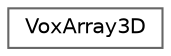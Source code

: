 digraph "Graphical Class Hierarchy"
{
 // LATEX_PDF_SIZE
  bgcolor="transparent";
  edge [fontname=Helvetica,fontsize=10,labelfontname=Helvetica,labelfontsize=10];
  node [fontname=Helvetica,fontsize=10,shape=box,height=0.2,width=0.4];
  rankdir="LR";
  Node0 [id="Node000000",label="VoxArray3D",height=0.2,width=0.4,color="grey40", fillcolor="white", style="filled",URL="$struct_vox_array3_d.html",tooltip=" "];
}
